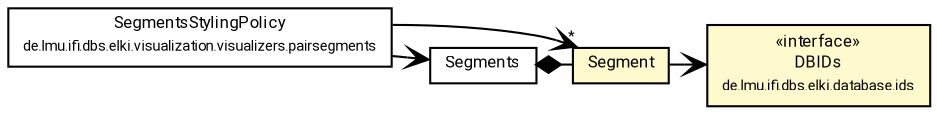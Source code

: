 #!/usr/local/bin/dot
#
# Class diagram 
# Generated by UMLGraph version R5_7_2-60-g0e99a6 (http://www.spinellis.gr/umlgraph/)
#

digraph G {
	graph [fontnames="svg"]
	edge [fontname="Roboto",fontsize=7,labelfontname="Roboto",labelfontsize=7,color="black"];
	node [fontname="Roboto",fontcolor="black",fontsize=8,shape=plaintext,margin=0,width=0,height=0];
	nodesep=0.15;
	ranksep=0.25;
	rankdir=LR;
	// de.lmu.ifi.dbs.elki.visualization.visualizers.pairsegments.SegmentsStylingPolicy
	c9153598 [label=<<table title="de.lmu.ifi.dbs.elki.visualization.visualizers.pairsegments.SegmentsStylingPolicy" border="0" cellborder="1" cellspacing="0" cellpadding="2" href="../../../visualization/visualizers/pairsegments/SegmentsStylingPolicy.html" target="_parent">
		<tr><td><table border="0" cellspacing="0" cellpadding="1">
		<tr><td align="center" balign="center"> <font face="Roboto">SegmentsStylingPolicy</font> </td></tr>
		<tr><td align="center" balign="center"> <font face="Roboto" point-size="7.0">de.lmu.ifi.dbs.elki.visualization.visualizers.pairsegments</font> </td></tr>
		</table></td></tr>
		</table>>, URL="../../../visualization/visualizers/pairsegments/SegmentsStylingPolicy.html"];
	// de.lmu.ifi.dbs.elki.evaluation.clustering.pairsegments.Segment
	c9153720 [label=<<table title="de.lmu.ifi.dbs.elki.evaluation.clustering.pairsegments.Segment" border="0" cellborder="1" cellspacing="0" cellpadding="2" bgcolor="lemonChiffon" href="Segment.html" target="_parent">
		<tr><td><table border="0" cellspacing="0" cellpadding="1">
		<tr><td align="center" balign="center"> <font face="Roboto">Segment</font> </td></tr>
		</table></td></tr>
		</table>>, URL="Segment.html"];
	// de.lmu.ifi.dbs.elki.evaluation.clustering.pairsegments.Segments
	c9153721 [label=<<table title="de.lmu.ifi.dbs.elki.evaluation.clustering.pairsegments.Segments" border="0" cellborder="1" cellspacing="0" cellpadding="2" href="Segments.html" target="_parent">
		<tr><td><table border="0" cellspacing="0" cellpadding="1">
		<tr><td align="center" balign="center"> <font face="Roboto">Segments</font> </td></tr>
		</table></td></tr>
		</table>>, URL="Segments.html"];
	// de.lmu.ifi.dbs.elki.database.ids.DBIDs
	c9154433 [label=<<table title="de.lmu.ifi.dbs.elki.database.ids.DBIDs" border="0" cellborder="1" cellspacing="0" cellpadding="2" bgcolor="LemonChiffon" href="../../../database/ids/DBIDs.html" target="_parent">
		<tr><td><table border="0" cellspacing="0" cellpadding="1">
		<tr><td align="center" balign="center"> &#171;interface&#187; </td></tr>
		<tr><td align="center" balign="center"> <font face="Roboto">DBIDs</font> </td></tr>
		<tr><td align="center" balign="center"> <font face="Roboto" point-size="7.0">de.lmu.ifi.dbs.elki.database.ids</font> </td></tr>
		</table></td></tr>
		</table>>, URL="../../../database/ids/DBIDs.html"];
	// de.lmu.ifi.dbs.elki.evaluation.clustering.pairsegments.Segments composed de.lmu.ifi.dbs.elki.evaluation.clustering.pairsegments.Segment
	c9153721 -> c9153720 [arrowhead=none,arrowtail=diamond,dir=back,weight=6];
	// de.lmu.ifi.dbs.elki.visualization.visualizers.pairsegments.SegmentsStylingPolicy navassoc de.lmu.ifi.dbs.elki.evaluation.clustering.pairsegments.Segments
	c9153598 -> c9153721 [arrowhead=open,weight=1];
	// de.lmu.ifi.dbs.elki.visualization.visualizers.pairsegments.SegmentsStylingPolicy navassoc de.lmu.ifi.dbs.elki.evaluation.clustering.pairsegments.Segment
	c9153598 -> c9153720 [arrowhead=open,weight=1,headlabel="*"];
	// de.lmu.ifi.dbs.elki.evaluation.clustering.pairsegments.Segment navassoc de.lmu.ifi.dbs.elki.database.ids.DBIDs
	c9153720 -> c9154433 [arrowhead=open,weight=1];
}

